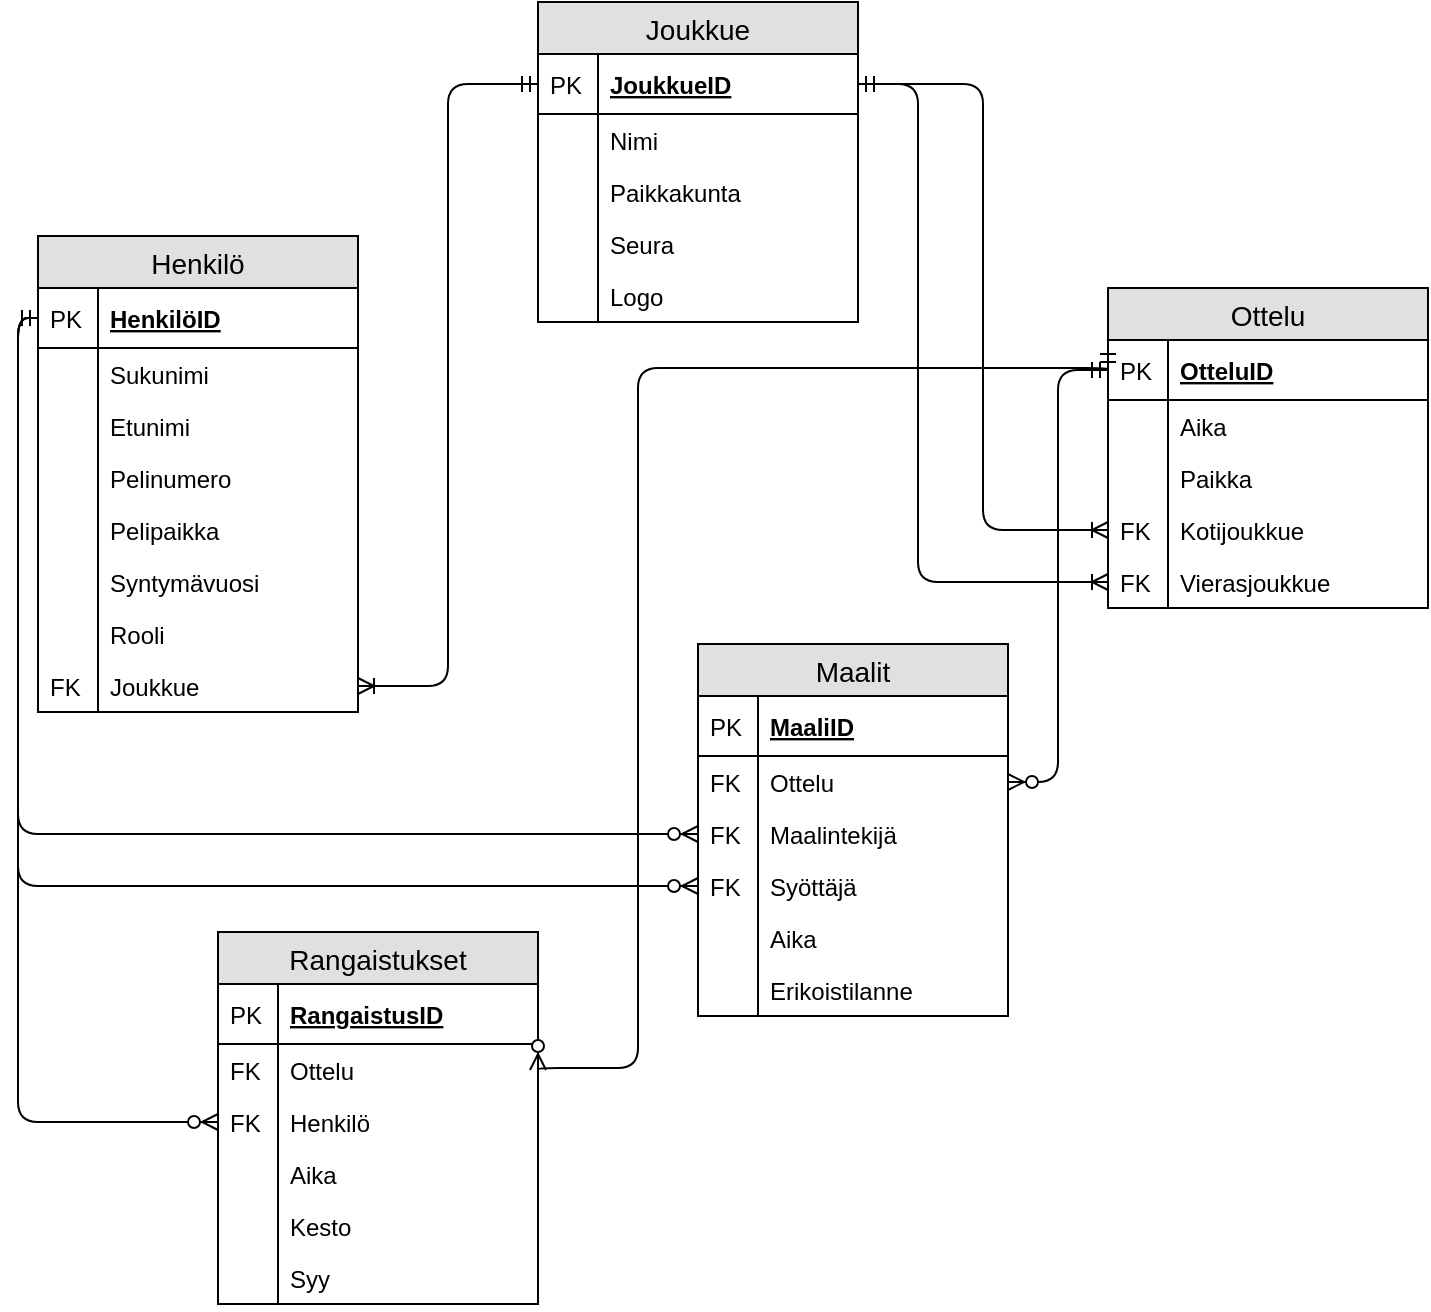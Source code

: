 <mxfile version="10.6.1" type="device"><diagram id="4EB3VTUALHhe2UfMNdne" name="Page-1"><mxGraphModel dx="1270" dy="609" grid="1" gridSize="10" guides="1" tooltips="1" connect="1" arrows="1" fold="1" page="1" pageScale="1" pageWidth="827" pageHeight="1169" math="0" shadow="0"><root><mxCell id="0"/><mxCell id="1" parent="0"/><mxCell id="pJk-UMKRR--zfJy3xOTx-7" value="Henkilö" style="swimlane;fontStyle=0;childLayout=stackLayout;horizontal=1;startSize=26;fillColor=#e0e0e0;horizontalStack=0;resizeParent=1;resizeParentMax=0;resizeLast=0;collapsible=1;marginBottom=0;swimlaneFillColor=#ffffff;align=center;fontSize=14;" vertex="1" parent="1"><mxGeometry x="110" y="136" width="160" height="238" as="geometry"/></mxCell><mxCell id="pJk-UMKRR--zfJy3xOTx-8" value="HenkilöID" style="shape=partialRectangle;top=0;left=0;right=0;bottom=1;align=left;verticalAlign=middle;fillColor=none;spacingLeft=34;spacingRight=4;overflow=hidden;rotatable=0;points=[[0,0.5],[1,0.5]];portConstraint=eastwest;dropTarget=0;fontStyle=5;fontSize=12;" vertex="1" parent="pJk-UMKRR--zfJy3xOTx-7"><mxGeometry y="26" width="160" height="30" as="geometry"/></mxCell><mxCell id="pJk-UMKRR--zfJy3xOTx-9" value="PK" style="shape=partialRectangle;top=0;left=0;bottom=0;fillColor=none;align=left;verticalAlign=middle;spacingLeft=4;spacingRight=4;overflow=hidden;rotatable=0;points=[];portConstraint=eastwest;part=1;fontSize=12;" vertex="1" connectable="0" parent="pJk-UMKRR--zfJy3xOTx-8"><mxGeometry width="30" height="30" as="geometry"/></mxCell><mxCell id="pJk-UMKRR--zfJy3xOTx-10" value="Sukunimi" style="shape=partialRectangle;top=0;left=0;right=0;bottom=0;align=left;verticalAlign=top;fillColor=none;spacingLeft=34;spacingRight=4;overflow=hidden;rotatable=0;points=[[0,0.5],[1,0.5]];portConstraint=eastwest;dropTarget=0;fontSize=12;" vertex="1" parent="pJk-UMKRR--zfJy3xOTx-7"><mxGeometry y="56" width="160" height="26" as="geometry"/></mxCell><mxCell id="pJk-UMKRR--zfJy3xOTx-11" value="" style="shape=partialRectangle;top=0;left=0;bottom=0;fillColor=none;align=left;verticalAlign=top;spacingLeft=4;spacingRight=4;overflow=hidden;rotatable=0;points=[];portConstraint=eastwest;part=1;fontSize=12;" vertex="1" connectable="0" parent="pJk-UMKRR--zfJy3xOTx-10"><mxGeometry width="30" height="26" as="geometry"/></mxCell><mxCell id="pJk-UMKRR--zfJy3xOTx-97" value="Etunimi" style="shape=partialRectangle;top=0;left=0;right=0;bottom=0;align=left;verticalAlign=top;fillColor=none;spacingLeft=34;spacingRight=4;overflow=hidden;rotatable=0;points=[[0,0.5],[1,0.5]];portConstraint=eastwest;dropTarget=0;fontSize=12;" vertex="1" parent="pJk-UMKRR--zfJy3xOTx-7"><mxGeometry y="82" width="160" height="26" as="geometry"/></mxCell><mxCell id="pJk-UMKRR--zfJy3xOTx-98" value="" style="shape=partialRectangle;top=0;left=0;bottom=0;fillColor=none;align=left;verticalAlign=top;spacingLeft=4;spacingRight=4;overflow=hidden;rotatable=0;points=[];portConstraint=eastwest;part=1;fontSize=12;" vertex="1" connectable="0" parent="pJk-UMKRR--zfJy3xOTx-97"><mxGeometry width="30" height="26" as="geometry"/></mxCell><mxCell id="pJk-UMKRR--zfJy3xOTx-12" value="Pelinumero" style="shape=partialRectangle;top=0;left=0;right=0;bottom=0;align=left;verticalAlign=top;fillColor=none;spacingLeft=34;spacingRight=4;overflow=hidden;rotatable=0;points=[[0,0.5],[1,0.5]];portConstraint=eastwest;dropTarget=0;fontSize=12;" vertex="1" parent="pJk-UMKRR--zfJy3xOTx-7"><mxGeometry y="108" width="160" height="26" as="geometry"/></mxCell><mxCell id="pJk-UMKRR--zfJy3xOTx-13" value="" style="shape=partialRectangle;top=0;left=0;bottom=0;fillColor=none;align=left;verticalAlign=top;spacingLeft=4;spacingRight=4;overflow=hidden;rotatable=0;points=[];portConstraint=eastwest;part=1;fontSize=12;" vertex="1" connectable="0" parent="pJk-UMKRR--zfJy3xOTx-12"><mxGeometry width="30" height="26" as="geometry"/></mxCell><mxCell id="pJk-UMKRR--zfJy3xOTx-14" value="Pelipaikka" style="shape=partialRectangle;top=0;left=0;right=0;bottom=0;align=left;verticalAlign=top;fillColor=none;spacingLeft=34;spacingRight=4;overflow=hidden;rotatable=0;points=[[0,0.5],[1,0.5]];portConstraint=eastwest;dropTarget=0;fontSize=12;" vertex="1" parent="pJk-UMKRR--zfJy3xOTx-7"><mxGeometry y="134" width="160" height="26" as="geometry"/></mxCell><mxCell id="pJk-UMKRR--zfJy3xOTx-15" value="" style="shape=partialRectangle;top=0;left=0;bottom=0;fillColor=none;align=left;verticalAlign=top;spacingLeft=4;spacingRight=4;overflow=hidden;rotatable=0;points=[];portConstraint=eastwest;part=1;fontSize=12;" vertex="1" connectable="0" parent="pJk-UMKRR--zfJy3xOTx-14"><mxGeometry width="30" height="26" as="geometry"/></mxCell><mxCell id="pJk-UMKRR--zfJy3xOTx-20" value="Syntymävuosi" style="shape=partialRectangle;top=0;left=0;right=0;bottom=0;align=left;verticalAlign=top;fillColor=none;spacingLeft=34;spacingRight=4;overflow=hidden;rotatable=0;points=[[0,0.5],[1,0.5]];portConstraint=eastwest;dropTarget=0;fontSize=12;" vertex="1" parent="pJk-UMKRR--zfJy3xOTx-7"><mxGeometry y="160" width="160" height="26" as="geometry"/></mxCell><mxCell id="pJk-UMKRR--zfJy3xOTx-21" value="" style="shape=partialRectangle;top=0;left=0;bottom=0;fillColor=none;align=left;verticalAlign=top;spacingLeft=4;spacingRight=4;overflow=hidden;rotatable=0;points=[];portConstraint=eastwest;part=1;fontSize=12;" vertex="1" connectable="0" parent="pJk-UMKRR--zfJy3xOTx-20"><mxGeometry width="30" height="26" as="geometry"/></mxCell><mxCell id="pJk-UMKRR--zfJy3xOTx-24" value="Rooli" style="shape=partialRectangle;top=0;left=0;right=0;bottom=0;align=left;verticalAlign=top;fillColor=none;spacingLeft=34;spacingRight=4;overflow=hidden;rotatable=0;points=[[0,0.5],[1,0.5]];portConstraint=eastwest;dropTarget=0;fontSize=12;" vertex="1" parent="pJk-UMKRR--zfJy3xOTx-7"><mxGeometry y="186" width="160" height="26" as="geometry"/></mxCell><mxCell id="pJk-UMKRR--zfJy3xOTx-25" value="" style="shape=partialRectangle;top=0;left=0;bottom=0;fillColor=none;align=left;verticalAlign=top;spacingLeft=4;spacingRight=4;overflow=hidden;rotatable=0;points=[];portConstraint=eastwest;part=1;fontSize=12;" vertex="1" connectable="0" parent="pJk-UMKRR--zfJy3xOTx-24"><mxGeometry width="30" height="26" as="geometry"/></mxCell><mxCell id="pJk-UMKRR--zfJy3xOTx-37" value="Joukkue" style="shape=partialRectangle;top=0;left=0;right=0;bottom=0;align=left;verticalAlign=top;fillColor=none;spacingLeft=34;spacingRight=4;overflow=hidden;rotatable=0;points=[[0,0.5],[1,0.5]];portConstraint=eastwest;dropTarget=0;fontSize=12;" vertex="1" parent="pJk-UMKRR--zfJy3xOTx-7"><mxGeometry y="212" width="160" height="26" as="geometry"/></mxCell><mxCell id="pJk-UMKRR--zfJy3xOTx-38" value="FK" style="shape=partialRectangle;top=0;left=0;bottom=0;fillColor=none;align=left;verticalAlign=top;spacingLeft=4;spacingRight=4;overflow=hidden;rotatable=0;points=[];portConstraint=eastwest;part=1;fontSize=12;" vertex="1" connectable="0" parent="pJk-UMKRR--zfJy3xOTx-37"><mxGeometry width="30" height="26" as="geometry"/></mxCell><mxCell id="pJk-UMKRR--zfJy3xOTx-26" value="Joukkue" style="swimlane;fontStyle=0;childLayout=stackLayout;horizontal=1;startSize=26;fillColor=#e0e0e0;horizontalStack=0;resizeParent=1;resizeParentMax=0;resizeLast=0;collapsible=1;marginBottom=0;swimlaneFillColor=#ffffff;align=center;fontSize=14;" vertex="1" parent="1"><mxGeometry x="360" y="19" width="160" height="160" as="geometry"/></mxCell><mxCell id="pJk-UMKRR--zfJy3xOTx-27" value="JoukkueID" style="shape=partialRectangle;top=0;left=0;right=0;bottom=1;align=left;verticalAlign=middle;fillColor=none;spacingLeft=34;spacingRight=4;overflow=hidden;rotatable=0;points=[[0,0.5],[1,0.5]];portConstraint=eastwest;dropTarget=0;fontStyle=5;fontSize=12;" vertex="1" parent="pJk-UMKRR--zfJy3xOTx-26"><mxGeometry y="26" width="160" height="30" as="geometry"/></mxCell><mxCell id="pJk-UMKRR--zfJy3xOTx-28" value="PK" style="shape=partialRectangle;top=0;left=0;bottom=0;fillColor=none;align=left;verticalAlign=middle;spacingLeft=4;spacingRight=4;overflow=hidden;rotatable=0;points=[];portConstraint=eastwest;part=1;fontSize=12;" vertex="1" connectable="0" parent="pJk-UMKRR--zfJy3xOTx-27"><mxGeometry width="30" height="30" as="geometry"/></mxCell><mxCell id="pJk-UMKRR--zfJy3xOTx-29" value="Nimi" style="shape=partialRectangle;top=0;left=0;right=0;bottom=0;align=left;verticalAlign=top;fillColor=none;spacingLeft=34;spacingRight=4;overflow=hidden;rotatable=0;points=[[0,0.5],[1,0.5]];portConstraint=eastwest;dropTarget=0;fontSize=12;" vertex="1" parent="pJk-UMKRR--zfJy3xOTx-26"><mxGeometry y="56" width="160" height="26" as="geometry"/></mxCell><mxCell id="pJk-UMKRR--zfJy3xOTx-30" value="" style="shape=partialRectangle;top=0;left=0;bottom=0;fillColor=none;align=left;verticalAlign=top;spacingLeft=4;spacingRight=4;overflow=hidden;rotatable=0;points=[];portConstraint=eastwest;part=1;fontSize=12;" vertex="1" connectable="0" parent="pJk-UMKRR--zfJy3xOTx-29"><mxGeometry width="30" height="26" as="geometry"/></mxCell><mxCell id="pJk-UMKRR--zfJy3xOTx-31" value="Paikkakunta" style="shape=partialRectangle;top=0;left=0;right=0;bottom=0;align=left;verticalAlign=top;fillColor=none;spacingLeft=34;spacingRight=4;overflow=hidden;rotatable=0;points=[[0,0.5],[1,0.5]];portConstraint=eastwest;dropTarget=0;fontSize=12;" vertex="1" parent="pJk-UMKRR--zfJy3xOTx-26"><mxGeometry y="82" width="160" height="26" as="geometry"/></mxCell><mxCell id="pJk-UMKRR--zfJy3xOTx-32" value="" style="shape=partialRectangle;top=0;left=0;bottom=0;fillColor=none;align=left;verticalAlign=top;spacingLeft=4;spacingRight=4;overflow=hidden;rotatable=0;points=[];portConstraint=eastwest;part=1;fontSize=12;" vertex="1" connectable="0" parent="pJk-UMKRR--zfJy3xOTx-31"><mxGeometry width="30" height="26" as="geometry"/></mxCell><mxCell id="pJk-UMKRR--zfJy3xOTx-33" value="Seura" style="shape=partialRectangle;top=0;left=0;right=0;bottom=0;align=left;verticalAlign=top;fillColor=none;spacingLeft=34;spacingRight=4;overflow=hidden;rotatable=0;points=[[0,0.5],[1,0.5]];portConstraint=eastwest;dropTarget=0;fontSize=12;" vertex="1" parent="pJk-UMKRR--zfJy3xOTx-26"><mxGeometry y="108" width="160" height="26" as="geometry"/></mxCell><mxCell id="pJk-UMKRR--zfJy3xOTx-34" value="" style="shape=partialRectangle;top=0;left=0;bottom=0;fillColor=none;align=left;verticalAlign=top;spacingLeft=4;spacingRight=4;overflow=hidden;rotatable=0;points=[];portConstraint=eastwest;part=1;fontSize=12;" vertex="1" connectable="0" parent="pJk-UMKRR--zfJy3xOTx-33"><mxGeometry width="30" height="26" as="geometry"/></mxCell><mxCell id="pJk-UMKRR--zfJy3xOTx-39" value="Logo" style="shape=partialRectangle;top=0;left=0;right=0;bottom=0;align=left;verticalAlign=top;fillColor=none;spacingLeft=34;spacingRight=4;overflow=hidden;rotatable=0;points=[[0,0.5],[1,0.5]];portConstraint=eastwest;dropTarget=0;fontSize=12;" vertex="1" parent="pJk-UMKRR--zfJy3xOTx-26"><mxGeometry y="134" width="160" height="26" as="geometry"/></mxCell><mxCell id="pJk-UMKRR--zfJy3xOTx-40" value="" style="shape=partialRectangle;top=0;left=0;bottom=0;fillColor=none;align=left;verticalAlign=top;spacingLeft=4;spacingRight=4;overflow=hidden;rotatable=0;points=[];portConstraint=eastwest;part=1;fontSize=12;" vertex="1" connectable="0" parent="pJk-UMKRR--zfJy3xOTx-39"><mxGeometry width="30" height="26" as="geometry"/></mxCell><mxCell id="pJk-UMKRR--zfJy3xOTx-41" value="Ottelu" style="swimlane;fontStyle=0;childLayout=stackLayout;horizontal=1;startSize=26;fillColor=#e0e0e0;horizontalStack=0;resizeParent=1;resizeParentMax=0;resizeLast=0;collapsible=1;marginBottom=0;swimlaneFillColor=#ffffff;align=center;fontSize=14;" vertex="1" parent="1"><mxGeometry x="645" y="162" width="160" height="160" as="geometry"/></mxCell><mxCell id="pJk-UMKRR--zfJy3xOTx-42" value="OtteluID" style="shape=partialRectangle;top=0;left=0;right=0;bottom=1;align=left;verticalAlign=middle;fillColor=none;spacingLeft=34;spacingRight=4;overflow=hidden;rotatable=0;points=[[0,0.5],[1,0.5]];portConstraint=eastwest;dropTarget=0;fontStyle=5;fontSize=12;" vertex="1" parent="pJk-UMKRR--zfJy3xOTx-41"><mxGeometry y="26" width="160" height="30" as="geometry"/></mxCell><mxCell id="pJk-UMKRR--zfJy3xOTx-43" value="PK" style="shape=partialRectangle;top=0;left=0;bottom=0;fillColor=none;align=left;verticalAlign=middle;spacingLeft=4;spacingRight=4;overflow=hidden;rotatable=0;points=[];portConstraint=eastwest;part=1;fontSize=12;" vertex="1" connectable="0" parent="pJk-UMKRR--zfJy3xOTx-42"><mxGeometry width="30" height="30" as="geometry"/></mxCell><mxCell id="pJk-UMKRR--zfJy3xOTx-44" value="Aika" style="shape=partialRectangle;top=0;left=0;right=0;bottom=0;align=left;verticalAlign=top;fillColor=none;spacingLeft=34;spacingRight=4;overflow=hidden;rotatable=0;points=[[0,0.5],[1,0.5]];portConstraint=eastwest;dropTarget=0;fontSize=12;" vertex="1" parent="pJk-UMKRR--zfJy3xOTx-41"><mxGeometry y="56" width="160" height="26" as="geometry"/></mxCell><mxCell id="pJk-UMKRR--zfJy3xOTx-45" value="" style="shape=partialRectangle;top=0;left=0;bottom=0;fillColor=none;align=left;verticalAlign=top;spacingLeft=4;spacingRight=4;overflow=hidden;rotatable=0;points=[];portConstraint=eastwest;part=1;fontSize=12;" vertex="1" connectable="0" parent="pJk-UMKRR--zfJy3xOTx-44"><mxGeometry width="30" height="26" as="geometry"/></mxCell><mxCell id="pJk-UMKRR--zfJy3xOTx-46" value="Paikka" style="shape=partialRectangle;top=0;left=0;right=0;bottom=0;align=left;verticalAlign=top;fillColor=none;spacingLeft=34;spacingRight=4;overflow=hidden;rotatable=0;points=[[0,0.5],[1,0.5]];portConstraint=eastwest;dropTarget=0;fontSize=12;" vertex="1" parent="pJk-UMKRR--zfJy3xOTx-41"><mxGeometry y="82" width="160" height="26" as="geometry"/></mxCell><mxCell id="pJk-UMKRR--zfJy3xOTx-47" value="" style="shape=partialRectangle;top=0;left=0;bottom=0;fillColor=none;align=left;verticalAlign=top;spacingLeft=4;spacingRight=4;overflow=hidden;rotatable=0;points=[];portConstraint=eastwest;part=1;fontSize=12;" vertex="1" connectable="0" parent="pJk-UMKRR--zfJy3xOTx-46"><mxGeometry width="30" height="26" as="geometry"/></mxCell><mxCell id="pJk-UMKRR--zfJy3xOTx-48" value="Kotijoukkue" style="shape=partialRectangle;top=0;left=0;right=0;bottom=0;align=left;verticalAlign=top;fillColor=none;spacingLeft=34;spacingRight=4;overflow=hidden;rotatable=0;points=[[0,0.5],[1,0.5]];portConstraint=eastwest;dropTarget=0;fontSize=12;" vertex="1" parent="pJk-UMKRR--zfJy3xOTx-41"><mxGeometry y="108" width="160" height="26" as="geometry"/></mxCell><mxCell id="pJk-UMKRR--zfJy3xOTx-49" value="FK" style="shape=partialRectangle;top=0;left=0;bottom=0;fillColor=none;align=left;verticalAlign=top;spacingLeft=4;spacingRight=4;overflow=hidden;rotatable=0;points=[];portConstraint=eastwest;part=1;fontSize=12;" vertex="1" connectable="0" parent="pJk-UMKRR--zfJy3xOTx-48"><mxGeometry width="30" height="26" as="geometry"/></mxCell><mxCell id="pJk-UMKRR--zfJy3xOTx-52" value="Vierasjoukkue" style="shape=partialRectangle;top=0;left=0;right=0;bottom=0;align=left;verticalAlign=top;fillColor=none;spacingLeft=34;spacingRight=4;overflow=hidden;rotatable=0;points=[[0,0.5],[1,0.5]];portConstraint=eastwest;dropTarget=0;fontSize=12;" vertex="1" parent="pJk-UMKRR--zfJy3xOTx-41"><mxGeometry y="134" width="160" height="26" as="geometry"/></mxCell><mxCell id="pJk-UMKRR--zfJy3xOTx-53" value="FK" style="shape=partialRectangle;top=0;left=0;bottom=0;fillColor=none;align=left;verticalAlign=top;spacingLeft=4;spacingRight=4;overflow=hidden;rotatable=0;points=[];portConstraint=eastwest;part=1;fontSize=12;" vertex="1" connectable="0" parent="pJk-UMKRR--zfJy3xOTx-52"><mxGeometry width="30" height="26" as="geometry"/></mxCell><mxCell id="pJk-UMKRR--zfJy3xOTx-56" value="Maalit" style="swimlane;fontStyle=0;childLayout=stackLayout;horizontal=1;startSize=26;fillColor=#e0e0e0;horizontalStack=0;resizeParent=1;resizeParentMax=0;resizeLast=0;collapsible=1;marginBottom=0;swimlaneFillColor=#ffffff;align=center;fontSize=14;" vertex="1" parent="1"><mxGeometry x="440" y="340" width="155" height="186" as="geometry"/></mxCell><mxCell id="pJk-UMKRR--zfJy3xOTx-57" value="MaaliID" style="shape=partialRectangle;top=0;left=0;right=0;bottom=1;align=left;verticalAlign=middle;fillColor=none;spacingLeft=34;spacingRight=4;overflow=hidden;rotatable=0;points=[[0,0.5],[1,0.5]];portConstraint=eastwest;dropTarget=0;fontStyle=5;fontSize=12;" vertex="1" parent="pJk-UMKRR--zfJy3xOTx-56"><mxGeometry y="26" width="155" height="30" as="geometry"/></mxCell><mxCell id="pJk-UMKRR--zfJy3xOTx-58" value="PK" style="shape=partialRectangle;top=0;left=0;bottom=0;fillColor=none;align=left;verticalAlign=middle;spacingLeft=4;spacingRight=4;overflow=hidden;rotatable=0;points=[];portConstraint=eastwest;part=1;fontSize=12;" vertex="1" connectable="0" parent="pJk-UMKRR--zfJy3xOTx-57"><mxGeometry width="30" height="30" as="geometry"/></mxCell><mxCell id="pJk-UMKRR--zfJy3xOTx-59" value="Ottelu" style="shape=partialRectangle;top=0;left=0;right=0;bottom=0;align=left;verticalAlign=top;fillColor=none;spacingLeft=34;spacingRight=4;overflow=hidden;rotatable=0;points=[[0,0.5],[1,0.5]];portConstraint=eastwest;dropTarget=0;fontSize=12;" vertex="1" parent="pJk-UMKRR--zfJy3xOTx-56"><mxGeometry y="56" width="155" height="26" as="geometry"/></mxCell><mxCell id="pJk-UMKRR--zfJy3xOTx-60" value="FK" style="shape=partialRectangle;top=0;left=0;bottom=0;fillColor=none;align=left;verticalAlign=top;spacingLeft=4;spacingRight=4;overflow=hidden;rotatable=0;points=[];portConstraint=eastwest;part=1;fontSize=12;" vertex="1" connectable="0" parent="pJk-UMKRR--zfJy3xOTx-59"><mxGeometry width="30" height="26" as="geometry"/></mxCell><mxCell id="pJk-UMKRR--zfJy3xOTx-61" value="Maalintekijä" style="shape=partialRectangle;top=0;left=0;right=0;bottom=0;align=left;verticalAlign=top;fillColor=none;spacingLeft=34;spacingRight=4;overflow=hidden;rotatable=0;points=[[0,0.5],[1,0.5]];portConstraint=eastwest;dropTarget=0;fontSize=12;" vertex="1" parent="pJk-UMKRR--zfJy3xOTx-56"><mxGeometry y="82" width="155" height="26" as="geometry"/></mxCell><mxCell id="pJk-UMKRR--zfJy3xOTx-62" value="FK" style="shape=partialRectangle;top=0;left=0;bottom=0;fillColor=none;align=left;verticalAlign=top;spacingLeft=4;spacingRight=4;overflow=hidden;rotatable=0;points=[];portConstraint=eastwest;part=1;fontSize=12;" vertex="1" connectable="0" parent="pJk-UMKRR--zfJy3xOTx-61"><mxGeometry width="30" height="26" as="geometry"/></mxCell><mxCell id="pJk-UMKRR--zfJy3xOTx-63" value="Syöttäjä" style="shape=partialRectangle;top=0;left=0;right=0;bottom=0;align=left;verticalAlign=top;fillColor=none;spacingLeft=34;spacingRight=4;overflow=hidden;rotatable=0;points=[[0,0.5],[1,0.5]];portConstraint=eastwest;dropTarget=0;fontSize=12;" vertex="1" parent="pJk-UMKRR--zfJy3xOTx-56"><mxGeometry y="108" width="155" height="26" as="geometry"/></mxCell><mxCell id="pJk-UMKRR--zfJy3xOTx-64" value="FK" style="shape=partialRectangle;top=0;left=0;bottom=0;fillColor=none;align=left;verticalAlign=top;spacingLeft=4;spacingRight=4;overflow=hidden;rotatable=0;points=[];portConstraint=eastwest;part=1;fontSize=12;" vertex="1" connectable="0" parent="pJk-UMKRR--zfJy3xOTx-63"><mxGeometry width="30" height="26" as="geometry"/></mxCell><mxCell id="pJk-UMKRR--zfJy3xOTx-67" value="Aika" style="shape=partialRectangle;top=0;left=0;right=0;bottom=0;align=left;verticalAlign=top;fillColor=none;spacingLeft=34;spacingRight=4;overflow=hidden;rotatable=0;points=[[0,0.5],[1,0.5]];portConstraint=eastwest;dropTarget=0;fontSize=12;" vertex="1" parent="pJk-UMKRR--zfJy3xOTx-56"><mxGeometry y="134" width="155" height="26" as="geometry"/></mxCell><mxCell id="pJk-UMKRR--zfJy3xOTx-68" value="" style="shape=partialRectangle;top=0;left=0;bottom=0;fillColor=none;align=left;verticalAlign=top;spacingLeft=4;spacingRight=4;overflow=hidden;rotatable=0;points=[];portConstraint=eastwest;part=1;fontSize=12;" vertex="1" connectable="0" parent="pJk-UMKRR--zfJy3xOTx-67"><mxGeometry width="30" height="26" as="geometry"/></mxCell><mxCell id="pJk-UMKRR--zfJy3xOTx-69" value="Erikoistilanne" style="shape=partialRectangle;top=0;left=0;right=0;bottom=0;align=left;verticalAlign=top;fillColor=none;spacingLeft=34;spacingRight=4;overflow=hidden;rotatable=0;points=[[0,0.5],[1,0.5]];portConstraint=eastwest;dropTarget=0;fontSize=12;" vertex="1" parent="pJk-UMKRR--zfJy3xOTx-56"><mxGeometry y="160" width="155" height="26" as="geometry"/></mxCell><mxCell id="pJk-UMKRR--zfJy3xOTx-70" value="" style="shape=partialRectangle;top=0;left=0;bottom=0;fillColor=none;align=left;verticalAlign=top;spacingLeft=4;spacingRight=4;overflow=hidden;rotatable=0;points=[];portConstraint=eastwest;part=1;fontSize=12;" vertex="1" connectable="0" parent="pJk-UMKRR--zfJy3xOTx-69"><mxGeometry width="30" height="26" as="geometry"/></mxCell><mxCell id="pJk-UMKRR--zfJy3xOTx-71" value="Rangaistukset" style="swimlane;fontStyle=0;childLayout=stackLayout;horizontal=1;startSize=26;fillColor=#e0e0e0;horizontalStack=0;resizeParent=1;resizeParentMax=0;resizeLast=0;collapsible=1;marginBottom=0;swimlaneFillColor=#ffffff;align=center;fontSize=14;" vertex="1" parent="1"><mxGeometry x="200" y="484" width="160" height="186" as="geometry"/></mxCell><mxCell id="pJk-UMKRR--zfJy3xOTx-72" value="RangaistusID" style="shape=partialRectangle;top=0;left=0;right=0;bottom=1;align=left;verticalAlign=middle;fillColor=none;spacingLeft=34;spacingRight=4;overflow=hidden;rotatable=0;points=[[0,0.5],[1,0.5]];portConstraint=eastwest;dropTarget=0;fontStyle=5;fontSize=12;" vertex="1" parent="pJk-UMKRR--zfJy3xOTx-71"><mxGeometry y="26" width="160" height="30" as="geometry"/></mxCell><mxCell id="pJk-UMKRR--zfJy3xOTx-73" value="PK" style="shape=partialRectangle;top=0;left=0;bottom=0;fillColor=none;align=left;verticalAlign=middle;spacingLeft=4;spacingRight=4;overflow=hidden;rotatable=0;points=[];portConstraint=eastwest;part=1;fontSize=12;" vertex="1" connectable="0" parent="pJk-UMKRR--zfJy3xOTx-72"><mxGeometry width="30" height="30" as="geometry"/></mxCell><mxCell id="pJk-UMKRR--zfJy3xOTx-82" value="Ottelu" style="shape=partialRectangle;top=0;left=0;right=0;bottom=0;align=left;verticalAlign=top;fillColor=none;spacingLeft=34;spacingRight=4;overflow=hidden;rotatable=0;points=[[0,0.5],[1,0.5]];portConstraint=eastwest;dropTarget=0;fontSize=12;" vertex="1" parent="pJk-UMKRR--zfJy3xOTx-71"><mxGeometry y="56" width="160" height="26" as="geometry"/></mxCell><mxCell id="pJk-UMKRR--zfJy3xOTx-83" value="FK" style="shape=partialRectangle;top=0;left=0;bottom=0;fillColor=none;align=left;verticalAlign=top;spacingLeft=4;spacingRight=4;overflow=hidden;rotatable=0;points=[];portConstraint=eastwest;part=1;fontSize=12;" vertex="1" connectable="0" parent="pJk-UMKRR--zfJy3xOTx-82"><mxGeometry width="30" height="26" as="geometry"/></mxCell><mxCell id="pJk-UMKRR--zfJy3xOTx-84" value="Henkilö" style="shape=partialRectangle;top=0;left=0;right=0;bottom=0;align=left;verticalAlign=top;fillColor=none;spacingLeft=34;spacingRight=4;overflow=hidden;rotatable=0;points=[[0,0.5],[1,0.5]];portConstraint=eastwest;dropTarget=0;fontSize=12;" vertex="1" parent="pJk-UMKRR--zfJy3xOTx-71"><mxGeometry y="82" width="160" height="26" as="geometry"/></mxCell><mxCell id="pJk-UMKRR--zfJy3xOTx-85" value="FK" style="shape=partialRectangle;top=0;left=0;bottom=0;fillColor=none;align=left;verticalAlign=top;spacingLeft=4;spacingRight=4;overflow=hidden;rotatable=0;points=[];portConstraint=eastwest;part=1;fontSize=12;" vertex="1" connectable="0" parent="pJk-UMKRR--zfJy3xOTx-84"><mxGeometry width="30" height="26" as="geometry"/></mxCell><mxCell id="pJk-UMKRR--zfJy3xOTx-74" value="Aika" style="shape=partialRectangle;top=0;left=0;right=0;bottom=0;align=left;verticalAlign=top;fillColor=none;spacingLeft=34;spacingRight=4;overflow=hidden;rotatable=0;points=[[0,0.5],[1,0.5]];portConstraint=eastwest;dropTarget=0;fontSize=12;" vertex="1" parent="pJk-UMKRR--zfJy3xOTx-71"><mxGeometry y="108" width="160" height="26" as="geometry"/></mxCell><mxCell id="pJk-UMKRR--zfJy3xOTx-75" value="" style="shape=partialRectangle;top=0;left=0;bottom=0;fillColor=none;align=left;verticalAlign=top;spacingLeft=4;spacingRight=4;overflow=hidden;rotatable=0;points=[];portConstraint=eastwest;part=1;fontSize=12;" vertex="1" connectable="0" parent="pJk-UMKRR--zfJy3xOTx-74"><mxGeometry width="30" height="26" as="geometry"/></mxCell><mxCell id="pJk-UMKRR--zfJy3xOTx-76" value="Kesto" style="shape=partialRectangle;top=0;left=0;right=0;bottom=0;align=left;verticalAlign=top;fillColor=none;spacingLeft=34;spacingRight=4;overflow=hidden;rotatable=0;points=[[0,0.5],[1,0.5]];portConstraint=eastwest;dropTarget=0;fontSize=12;" vertex="1" parent="pJk-UMKRR--zfJy3xOTx-71"><mxGeometry y="134" width="160" height="26" as="geometry"/></mxCell><mxCell id="pJk-UMKRR--zfJy3xOTx-77" value="" style="shape=partialRectangle;top=0;left=0;bottom=0;fillColor=none;align=left;verticalAlign=top;spacingLeft=4;spacingRight=4;overflow=hidden;rotatable=0;points=[];portConstraint=eastwest;part=1;fontSize=12;" vertex="1" connectable="0" parent="pJk-UMKRR--zfJy3xOTx-76"><mxGeometry width="30" height="26" as="geometry"/></mxCell><mxCell id="pJk-UMKRR--zfJy3xOTx-78" value="Syy" style="shape=partialRectangle;top=0;left=0;right=0;bottom=0;align=left;verticalAlign=top;fillColor=none;spacingLeft=34;spacingRight=4;overflow=hidden;rotatable=0;points=[[0,0.5],[1,0.5]];portConstraint=eastwest;dropTarget=0;fontSize=12;" vertex="1" parent="pJk-UMKRR--zfJy3xOTx-71"><mxGeometry y="160" width="160" height="26" as="geometry"/></mxCell><mxCell id="pJk-UMKRR--zfJy3xOTx-79" value="" style="shape=partialRectangle;top=0;left=0;bottom=0;fillColor=none;align=left;verticalAlign=top;spacingLeft=4;spacingRight=4;overflow=hidden;rotatable=0;points=[];portConstraint=eastwest;part=1;fontSize=12;" vertex="1" connectable="0" parent="pJk-UMKRR--zfJy3xOTx-78"><mxGeometry width="30" height="26" as="geometry"/></mxCell><mxCell id="pJk-UMKRR--zfJy3xOTx-86" value="" style="fontSize=12;html=1;endArrow=ERoneToMany;startArrow=ERmandOne;entryX=1;entryY=0.5;entryDx=0;entryDy=0;exitX=0;exitY=0.5;exitDx=0;exitDy=0;edgeStyle=orthogonalEdgeStyle;" edge="1" parent="1" source="pJk-UMKRR--zfJy3xOTx-27" target="pJk-UMKRR--zfJy3xOTx-37"><mxGeometry width="100" height="100" relative="1" as="geometry"><mxPoint x="330" y="190" as="sourcePoint"/><mxPoint x="420" y="30" as="targetPoint"/></mxGeometry></mxCell><mxCell id="pJk-UMKRR--zfJy3xOTx-88" value="" style="fontSize=12;html=1;endArrow=ERoneToMany;startArrow=ERmandOne;entryX=0;entryY=0.5;entryDx=0;entryDy=0;exitX=1;exitY=0.5;exitDx=0;exitDy=0;edgeStyle=orthogonalEdgeStyle;" edge="1" parent="1" source="pJk-UMKRR--zfJy3xOTx-27" target="pJk-UMKRR--zfJy3xOTx-48"><mxGeometry width="100" height="100" relative="1" as="geometry"><mxPoint x="630" y="67.071" as="sourcePoint"/><mxPoint x="540" y="342.786" as="targetPoint"/></mxGeometry></mxCell><mxCell id="pJk-UMKRR--zfJy3xOTx-89" value="" style="fontSize=12;html=1;endArrow=ERoneToMany;startArrow=ERmandOne;entryX=0;entryY=0.5;entryDx=0;entryDy=0;edgeStyle=orthogonalEdgeStyle;" edge="1" parent="1" target="pJk-UMKRR--zfJy3xOTx-52"><mxGeometry width="100" height="100" relative="1" as="geometry"><mxPoint x="520" y="60" as="sourcePoint"/><mxPoint x="625.714" y="325.286" as="targetPoint"/><Array as="points"><mxPoint x="550" y="60"/><mxPoint x="550" y="309"/></Array></mxGeometry></mxCell><mxCell id="pJk-UMKRR--zfJy3xOTx-90" value="" style="edgeStyle=orthogonalEdgeStyle;fontSize=12;html=1;endArrow=ERzeroToMany;startArrow=ERmandOne;exitX=0;exitY=0.5;exitDx=0;exitDy=0;entryX=1;entryY=0.5;entryDx=0;entryDy=0;" edge="1" parent="1" source="pJk-UMKRR--zfJy3xOTx-42" target="pJk-UMKRR--zfJy3xOTx-82"><mxGeometry width="100" height="100" relative="1" as="geometry"><mxPoint x="380" y="420" as="sourcePoint"/><mxPoint x="480" y="320" as="targetPoint"/><Array as="points"><mxPoint x="410" y="202"/><mxPoint x="410" y="552"/></Array></mxGeometry></mxCell><mxCell id="pJk-UMKRR--zfJy3xOTx-91" value="" style="edgeStyle=orthogonalEdgeStyle;fontSize=12;html=1;endArrow=ERzeroToMany;startArrow=ERmandOne;entryX=1;entryY=0.5;entryDx=0;entryDy=0;exitX=0;exitY=0.5;exitDx=0;exitDy=0;" edge="1" parent="1" source="pJk-UMKRR--zfJy3xOTx-42" target="pJk-UMKRR--zfJy3xOTx-59"><mxGeometry width="100" height="100" relative="1" as="geometry"><mxPoint x="610" y="230" as="sourcePoint"/><mxPoint x="370" y="529.571" as="targetPoint"/></mxGeometry></mxCell><mxCell id="pJk-UMKRR--zfJy3xOTx-92" value="" style="edgeStyle=orthogonalEdgeStyle;fontSize=12;html=1;endArrow=ERzeroToMany;startArrow=ERmandOne;exitX=0;exitY=0.5;exitDx=0;exitDy=0;entryX=0;entryY=0.5;entryDx=0;entryDy=0;" edge="1" parent="1" source="pJk-UMKRR--zfJy3xOTx-8" target="pJk-UMKRR--zfJy3xOTx-84"><mxGeometry width="100" height="100" relative="1" as="geometry"><mxPoint x="655.714" y="245.286" as="sourcePoint"/><mxPoint x="370" y="529.571" as="targetPoint"/></mxGeometry></mxCell><mxCell id="pJk-UMKRR--zfJy3xOTx-93" value="" style="edgeStyle=orthogonalEdgeStyle;fontSize=12;html=1;endArrow=ERzeroToMany;startArrow=ERmandOne;exitX=0;exitY=0.5;exitDx=0;exitDy=0;entryX=0;entryY=0.5;entryDx=0;entryDy=0;" edge="1" parent="1" source="pJk-UMKRR--zfJy3xOTx-8" target="pJk-UMKRR--zfJy3xOTx-61"><mxGeometry width="100" height="100" relative="1" as="geometry"><mxPoint x="120" y="186.714" as="sourcePoint"/><mxPoint x="210" y="556.714" as="targetPoint"/></mxGeometry></mxCell><mxCell id="pJk-UMKRR--zfJy3xOTx-94" value="" style="edgeStyle=orthogonalEdgeStyle;fontSize=12;html=1;endArrow=ERzeroToMany;startArrow=ERmandOne;exitX=0;exitY=0.5;exitDx=0;exitDy=0;entryX=0;entryY=0.5;entryDx=0;entryDy=0;" edge="1" parent="1" source="pJk-UMKRR--zfJy3xOTx-8" target="pJk-UMKRR--zfJy3xOTx-63"><mxGeometry width="100" height="100" relative="1" as="geometry"><mxPoint x="120" y="186.714" as="sourcePoint"/><mxPoint x="450" y="452.429" as="targetPoint"/></mxGeometry></mxCell></root></mxGraphModel></diagram></mxfile>